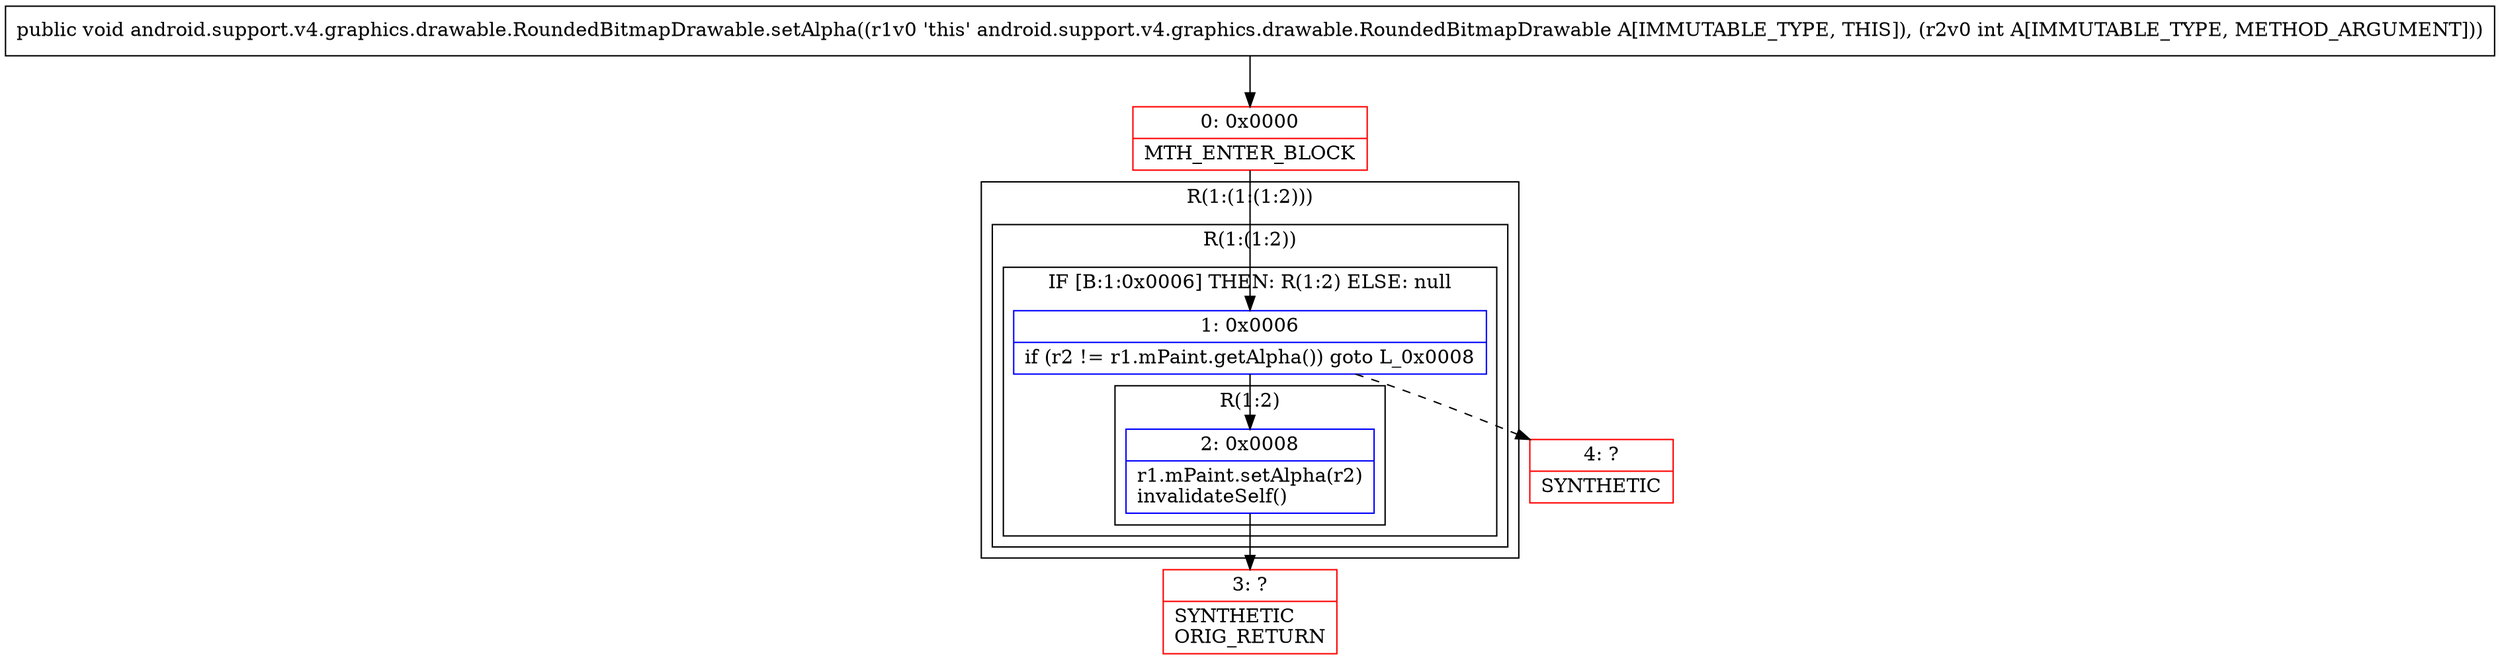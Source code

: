 digraph "CFG forandroid.support.v4.graphics.drawable.RoundedBitmapDrawable.setAlpha(I)V" {
subgraph cluster_Region_531320862 {
label = "R(1:(1:(1:2)))";
node [shape=record,color=blue];
subgraph cluster_Region_1023687312 {
label = "R(1:(1:2))";
node [shape=record,color=blue];
subgraph cluster_IfRegion_409332235 {
label = "IF [B:1:0x0006] THEN: R(1:2) ELSE: null";
node [shape=record,color=blue];
Node_1 [shape=record,label="{1\:\ 0x0006|if (r2 != r1.mPaint.getAlpha()) goto L_0x0008\l}"];
subgraph cluster_Region_471917773 {
label = "R(1:2)";
node [shape=record,color=blue];
Node_2 [shape=record,label="{2\:\ 0x0008|r1.mPaint.setAlpha(r2)\linvalidateSelf()\l}"];
}
}
}
}
Node_0 [shape=record,color=red,label="{0\:\ 0x0000|MTH_ENTER_BLOCK\l}"];
Node_3 [shape=record,color=red,label="{3\:\ ?|SYNTHETIC\lORIG_RETURN\l}"];
Node_4 [shape=record,color=red,label="{4\:\ ?|SYNTHETIC\l}"];
MethodNode[shape=record,label="{public void android.support.v4.graphics.drawable.RoundedBitmapDrawable.setAlpha((r1v0 'this' android.support.v4.graphics.drawable.RoundedBitmapDrawable A[IMMUTABLE_TYPE, THIS]), (r2v0 int A[IMMUTABLE_TYPE, METHOD_ARGUMENT])) }"];
MethodNode -> Node_0;
Node_1 -> Node_2;
Node_1 -> Node_4[style=dashed];
Node_2 -> Node_3;
Node_0 -> Node_1;
}

